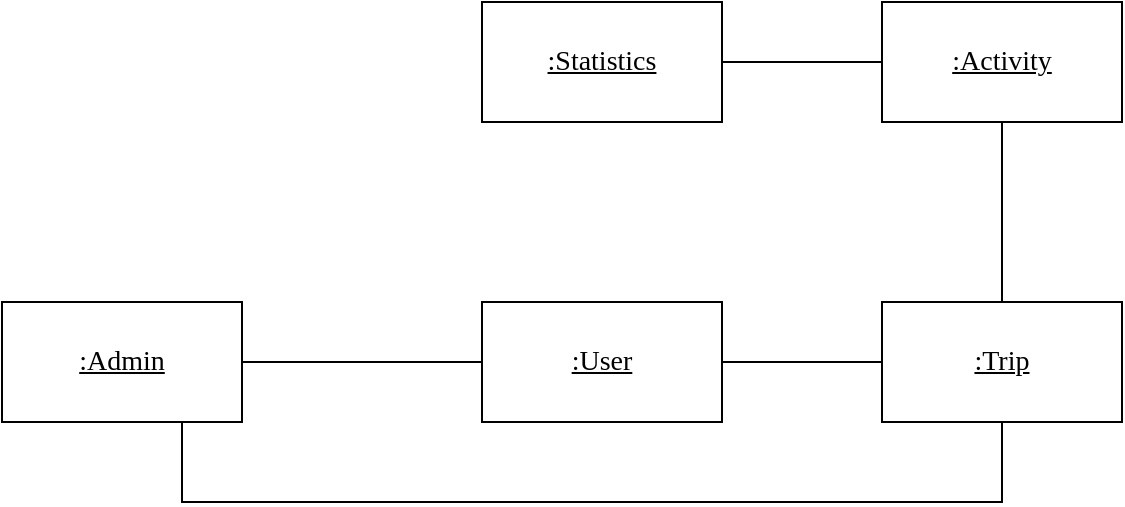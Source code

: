 <mxfile version="23.1.5" type="device">
  <diagram name="Страница — 1" id="otGqDrfL63iMfPq_JGB5">
    <mxGraphModel dx="593" dy="1055" grid="1" gridSize="10" guides="1" tooltips="1" connect="1" arrows="1" fold="1" page="1" pageScale="1" pageWidth="827" pageHeight="1169" math="0" shadow="0">
      <root>
        <mxCell id="0" />
        <mxCell id="1" parent="0" />
        <mxCell id="VZghngZkQBJUcuiyrzO2-8" style="edgeStyle=orthogonalEdgeStyle;rounded=0;orthogonalLoop=1;jettySize=auto;html=1;endArrow=none;endFill=0;" parent="1" source="WHX9X19V2RPBtK70Wf1E-2" target="VZghngZkQBJUcuiyrzO2-6" edge="1">
          <mxGeometry relative="1" as="geometry">
            <mxPoint x="330" y="150" as="targetPoint" />
          </mxGeometry>
        </mxCell>
        <mxCell id="VZghngZkQBJUcuiyrzO2-9" style="edgeStyle=orthogonalEdgeStyle;rounded=0;orthogonalLoop=1;jettySize=auto;html=1;endArrow=none;endFill=0;" parent="1" source="VZghngZkQBJUcuiyrzO2-2" target="WHX9X19V2RPBtK70Wf1E-2" edge="1">
          <mxGeometry relative="1" as="geometry" />
        </mxCell>
        <mxCell id="VZghngZkQBJUcuiyrzO2-2" value=":Statistics" style="rounded=0;whiteSpace=wrap;html=1;fontStyle=4;fontSize=14;fontFamily=Times New Roman;" parent="1" vertex="1">
          <mxGeometry x="320" y="130" width="120" height="60" as="geometry" />
        </mxCell>
        <mxCell id="VZghngZkQBJUcuiyrzO2-11" style="edgeStyle=orthogonalEdgeStyle;rounded=0;orthogonalLoop=1;jettySize=auto;html=1;entryX=0;entryY=0.5;entryDx=0;entryDy=0;endArrow=none;endFill=0;" parent="1" source="VZghngZkQBJUcuiyrzO2-3" target="VZghngZkQBJUcuiyrzO2-5" edge="1">
          <mxGeometry relative="1" as="geometry" />
        </mxCell>
        <mxCell id="VZghngZkQBJUcuiyrzO2-3" value=":Admin" style="rounded=0;whiteSpace=wrap;html=1;fontStyle=4;fontSize=14;fontFamily=Times New Roman;" parent="1" vertex="1">
          <mxGeometry x="80" y="280" width="120" height="60" as="geometry" />
        </mxCell>
        <mxCell id="VZghngZkQBJUcuiyrzO2-10" style="edgeStyle=orthogonalEdgeStyle;rounded=0;orthogonalLoop=1;jettySize=auto;html=1;endArrow=none;endFill=0;" parent="1" source="VZghngZkQBJUcuiyrzO2-6" target="VZghngZkQBJUcuiyrzO2-3" edge="1">
          <mxGeometry relative="1" as="geometry">
            <mxPoint x="270" y="180" as="sourcePoint" />
            <Array as="points">
              <mxPoint x="580" y="380" />
              <mxPoint x="170" y="380" />
            </Array>
          </mxGeometry>
        </mxCell>
        <mxCell id="VZghngZkQBJUcuiyrzO2-12" style="edgeStyle=orthogonalEdgeStyle;rounded=0;orthogonalLoop=1;jettySize=auto;html=1;entryX=0;entryY=0.5;entryDx=0;entryDy=0;endArrow=none;endFill=0;" parent="1" source="VZghngZkQBJUcuiyrzO2-5" target="VZghngZkQBJUcuiyrzO2-6" edge="1">
          <mxGeometry relative="1" as="geometry" />
        </mxCell>
        <mxCell id="VZghngZkQBJUcuiyrzO2-5" value=":User" style="rounded=0;whiteSpace=wrap;html=1;fontStyle=4;fontSize=14;fontFamily=Times New Roman;" parent="1" vertex="1">
          <mxGeometry x="320" y="280" width="120" height="60" as="geometry" />
        </mxCell>
        <mxCell id="VZghngZkQBJUcuiyrzO2-6" value="&lt;span style=&quot;font-size: 14px;&quot;&gt;:Trip&lt;/span&gt;" style="rounded=0;whiteSpace=wrap;html=1;fontStyle=4;fontSize=14;fontFamily=Times New Roman;" parent="1" vertex="1">
          <mxGeometry x="520" y="280" width="120" height="60" as="geometry" />
        </mxCell>
        <mxCell id="WHX9X19V2RPBtK70Wf1E-2" value="&lt;span style=&quot;font-size: 14px;&quot;&gt;:Activity&lt;/span&gt;" style="rounded=0;whiteSpace=wrap;html=1;fontStyle=4;fontSize=14;fontFamily=Times New Roman;" vertex="1" parent="1">
          <mxGeometry x="520" y="130" width="120" height="60" as="geometry" />
        </mxCell>
      </root>
    </mxGraphModel>
  </diagram>
</mxfile>
